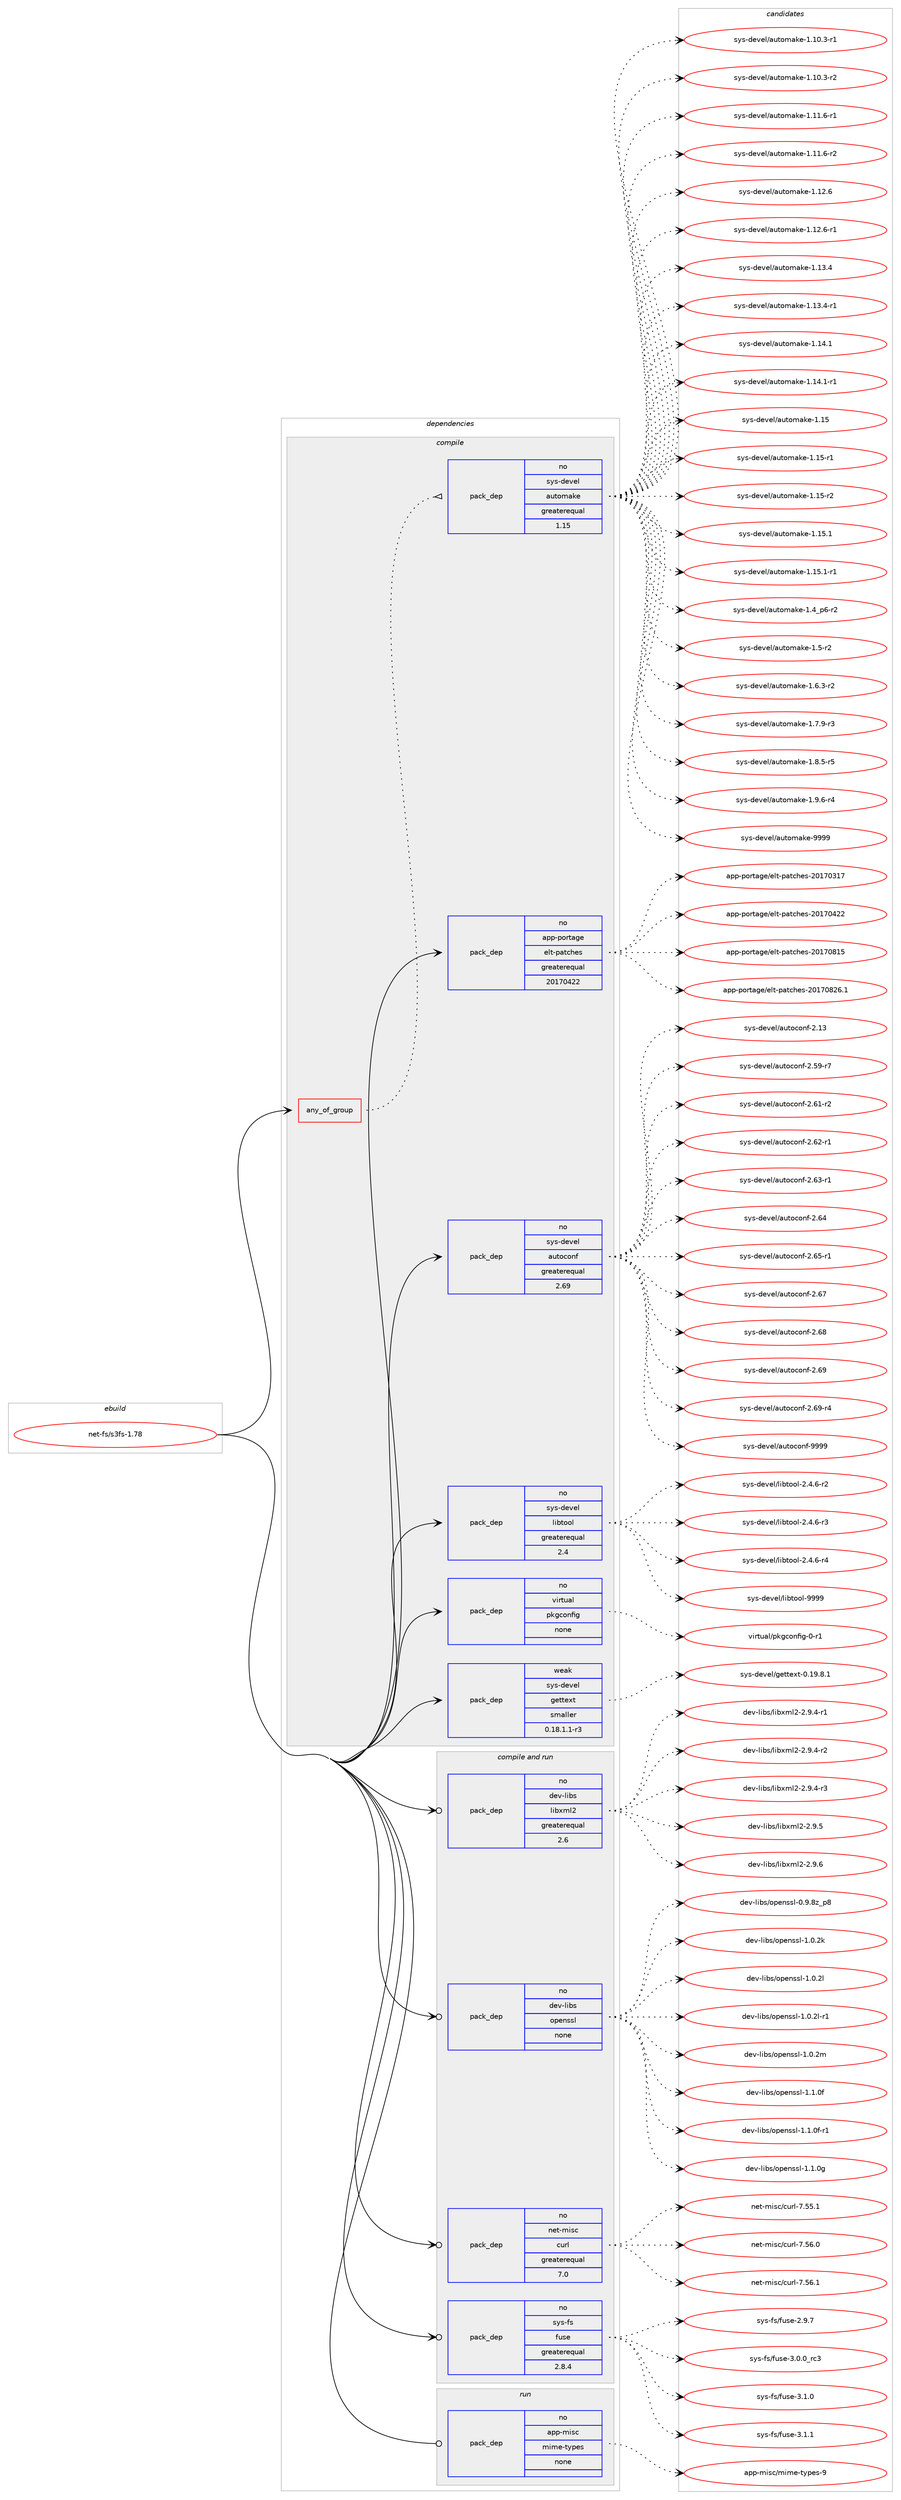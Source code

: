 digraph prolog {

# *************
# Graph options
# *************

newrank=true;
concentrate=true;
compound=true;
graph [rankdir=LR,fontname=Helvetica,fontsize=10,ranksep=1.5];#, ranksep=2.5, nodesep=0.2];
edge  [arrowhead=vee];
node  [fontname=Helvetica,fontsize=10];

# **********
# The ebuild
# **********

subgraph cluster_leftcol {
color=gray;
rank=same;
label=<<i>ebuild</i>>;
id [label="net-fs/s3fs-1.78", color=red, width=4, href="../net-fs/s3fs-1.78.svg"];
}

# ****************
# The dependencies
# ****************

subgraph cluster_midcol {
color=gray;
label=<<i>dependencies</i>>;
subgraph cluster_compile {
fillcolor="#eeeeee";
style=filled;
label=<<i>compile</i>>;
subgraph any6616 {
dependency410063 [label=<<TABLE BORDER="0" CELLBORDER="1" CELLSPACING="0" CELLPADDING="4"><TR><TD CELLPADDING="10">any_of_group</TD></TR></TABLE>>, shape=none, color=red];subgraph pack301819 {
dependency410064 [label=<<TABLE BORDER="0" CELLBORDER="1" CELLSPACING="0" CELLPADDING="4" WIDTH="220"><TR><TD ROWSPAN="6" CELLPADDING="30">pack_dep</TD></TR><TR><TD WIDTH="110">no</TD></TR><TR><TD>sys-devel</TD></TR><TR><TD>automake</TD></TR><TR><TD>greaterequal</TD></TR><TR><TD>1.15</TD></TR></TABLE>>, shape=none, color=blue];
}
dependency410063:e -> dependency410064:w [weight=20,style="dotted",arrowhead="oinv"];
}
id:e -> dependency410063:w [weight=20,style="solid",arrowhead="vee"];
subgraph pack301820 {
dependency410065 [label=<<TABLE BORDER="0" CELLBORDER="1" CELLSPACING="0" CELLPADDING="4" WIDTH="220"><TR><TD ROWSPAN="6" CELLPADDING="30">pack_dep</TD></TR><TR><TD WIDTH="110">no</TD></TR><TR><TD>app-portage</TD></TR><TR><TD>elt-patches</TD></TR><TR><TD>greaterequal</TD></TR><TR><TD>20170422</TD></TR></TABLE>>, shape=none, color=blue];
}
id:e -> dependency410065:w [weight=20,style="solid",arrowhead="vee"];
subgraph pack301821 {
dependency410066 [label=<<TABLE BORDER="0" CELLBORDER="1" CELLSPACING="0" CELLPADDING="4" WIDTH="220"><TR><TD ROWSPAN="6" CELLPADDING="30">pack_dep</TD></TR><TR><TD WIDTH="110">no</TD></TR><TR><TD>sys-devel</TD></TR><TR><TD>autoconf</TD></TR><TR><TD>greaterequal</TD></TR><TR><TD>2.69</TD></TR></TABLE>>, shape=none, color=blue];
}
id:e -> dependency410066:w [weight=20,style="solid",arrowhead="vee"];
subgraph pack301822 {
dependency410067 [label=<<TABLE BORDER="0" CELLBORDER="1" CELLSPACING="0" CELLPADDING="4" WIDTH="220"><TR><TD ROWSPAN="6" CELLPADDING="30">pack_dep</TD></TR><TR><TD WIDTH="110">no</TD></TR><TR><TD>sys-devel</TD></TR><TR><TD>libtool</TD></TR><TR><TD>greaterequal</TD></TR><TR><TD>2.4</TD></TR></TABLE>>, shape=none, color=blue];
}
id:e -> dependency410067:w [weight=20,style="solid",arrowhead="vee"];
subgraph pack301823 {
dependency410068 [label=<<TABLE BORDER="0" CELLBORDER="1" CELLSPACING="0" CELLPADDING="4" WIDTH="220"><TR><TD ROWSPAN="6" CELLPADDING="30">pack_dep</TD></TR><TR><TD WIDTH="110">no</TD></TR><TR><TD>virtual</TD></TR><TR><TD>pkgconfig</TD></TR><TR><TD>none</TD></TR><TR><TD></TD></TR></TABLE>>, shape=none, color=blue];
}
id:e -> dependency410068:w [weight=20,style="solid",arrowhead="vee"];
subgraph pack301824 {
dependency410069 [label=<<TABLE BORDER="0" CELLBORDER="1" CELLSPACING="0" CELLPADDING="4" WIDTH="220"><TR><TD ROWSPAN="6" CELLPADDING="30">pack_dep</TD></TR><TR><TD WIDTH="110">weak</TD></TR><TR><TD>sys-devel</TD></TR><TR><TD>gettext</TD></TR><TR><TD>smaller</TD></TR><TR><TD>0.18.1.1-r3</TD></TR></TABLE>>, shape=none, color=blue];
}
id:e -> dependency410069:w [weight=20,style="solid",arrowhead="vee"];
}
subgraph cluster_compileandrun {
fillcolor="#eeeeee";
style=filled;
label=<<i>compile and run</i>>;
subgraph pack301825 {
dependency410070 [label=<<TABLE BORDER="0" CELLBORDER="1" CELLSPACING="0" CELLPADDING="4" WIDTH="220"><TR><TD ROWSPAN="6" CELLPADDING="30">pack_dep</TD></TR><TR><TD WIDTH="110">no</TD></TR><TR><TD>dev-libs</TD></TR><TR><TD>libxml2</TD></TR><TR><TD>greaterequal</TD></TR><TR><TD>2.6</TD></TR></TABLE>>, shape=none, color=blue];
}
id:e -> dependency410070:w [weight=20,style="solid",arrowhead="odotvee"];
subgraph pack301826 {
dependency410071 [label=<<TABLE BORDER="0" CELLBORDER="1" CELLSPACING="0" CELLPADDING="4" WIDTH="220"><TR><TD ROWSPAN="6" CELLPADDING="30">pack_dep</TD></TR><TR><TD WIDTH="110">no</TD></TR><TR><TD>dev-libs</TD></TR><TR><TD>openssl</TD></TR><TR><TD>none</TD></TR><TR><TD></TD></TR></TABLE>>, shape=none, color=blue];
}
id:e -> dependency410071:w [weight=20,style="solid",arrowhead="odotvee"];
subgraph pack301827 {
dependency410072 [label=<<TABLE BORDER="0" CELLBORDER="1" CELLSPACING="0" CELLPADDING="4" WIDTH="220"><TR><TD ROWSPAN="6" CELLPADDING="30">pack_dep</TD></TR><TR><TD WIDTH="110">no</TD></TR><TR><TD>net-misc</TD></TR><TR><TD>curl</TD></TR><TR><TD>greaterequal</TD></TR><TR><TD>7.0</TD></TR></TABLE>>, shape=none, color=blue];
}
id:e -> dependency410072:w [weight=20,style="solid",arrowhead="odotvee"];
subgraph pack301828 {
dependency410073 [label=<<TABLE BORDER="0" CELLBORDER="1" CELLSPACING="0" CELLPADDING="4" WIDTH="220"><TR><TD ROWSPAN="6" CELLPADDING="30">pack_dep</TD></TR><TR><TD WIDTH="110">no</TD></TR><TR><TD>sys-fs</TD></TR><TR><TD>fuse</TD></TR><TR><TD>greaterequal</TD></TR><TR><TD>2.8.4</TD></TR></TABLE>>, shape=none, color=blue];
}
id:e -> dependency410073:w [weight=20,style="solid",arrowhead="odotvee"];
}
subgraph cluster_run {
fillcolor="#eeeeee";
style=filled;
label=<<i>run</i>>;
subgraph pack301829 {
dependency410074 [label=<<TABLE BORDER="0" CELLBORDER="1" CELLSPACING="0" CELLPADDING="4" WIDTH="220"><TR><TD ROWSPAN="6" CELLPADDING="30">pack_dep</TD></TR><TR><TD WIDTH="110">no</TD></TR><TR><TD>app-misc</TD></TR><TR><TD>mime-types</TD></TR><TR><TD>none</TD></TR><TR><TD></TD></TR></TABLE>>, shape=none, color=blue];
}
id:e -> dependency410074:w [weight=20,style="solid",arrowhead="odot"];
}
}

# **************
# The candidates
# **************

subgraph cluster_choices {
rank=same;
color=gray;
label=<<i>candidates</i>>;

subgraph choice301819 {
color=black;
nodesep=1;
choice11512111545100101118101108479711711611110997107101454946494846514511449 [label="sys-devel/automake-1.10.3-r1", color=red, width=4,href="../sys-devel/automake-1.10.3-r1.svg"];
choice11512111545100101118101108479711711611110997107101454946494846514511450 [label="sys-devel/automake-1.10.3-r2", color=red, width=4,href="../sys-devel/automake-1.10.3-r2.svg"];
choice11512111545100101118101108479711711611110997107101454946494946544511449 [label="sys-devel/automake-1.11.6-r1", color=red, width=4,href="../sys-devel/automake-1.11.6-r1.svg"];
choice11512111545100101118101108479711711611110997107101454946494946544511450 [label="sys-devel/automake-1.11.6-r2", color=red, width=4,href="../sys-devel/automake-1.11.6-r2.svg"];
choice1151211154510010111810110847971171161111099710710145494649504654 [label="sys-devel/automake-1.12.6", color=red, width=4,href="../sys-devel/automake-1.12.6.svg"];
choice11512111545100101118101108479711711611110997107101454946495046544511449 [label="sys-devel/automake-1.12.6-r1", color=red, width=4,href="../sys-devel/automake-1.12.6-r1.svg"];
choice1151211154510010111810110847971171161111099710710145494649514652 [label="sys-devel/automake-1.13.4", color=red, width=4,href="../sys-devel/automake-1.13.4.svg"];
choice11512111545100101118101108479711711611110997107101454946495146524511449 [label="sys-devel/automake-1.13.4-r1", color=red, width=4,href="../sys-devel/automake-1.13.4-r1.svg"];
choice1151211154510010111810110847971171161111099710710145494649524649 [label="sys-devel/automake-1.14.1", color=red, width=4,href="../sys-devel/automake-1.14.1.svg"];
choice11512111545100101118101108479711711611110997107101454946495246494511449 [label="sys-devel/automake-1.14.1-r1", color=red, width=4,href="../sys-devel/automake-1.14.1-r1.svg"];
choice115121115451001011181011084797117116111109971071014549464953 [label="sys-devel/automake-1.15", color=red, width=4,href="../sys-devel/automake-1.15.svg"];
choice1151211154510010111810110847971171161111099710710145494649534511449 [label="sys-devel/automake-1.15-r1", color=red, width=4,href="../sys-devel/automake-1.15-r1.svg"];
choice1151211154510010111810110847971171161111099710710145494649534511450 [label="sys-devel/automake-1.15-r2", color=red, width=4,href="../sys-devel/automake-1.15-r2.svg"];
choice1151211154510010111810110847971171161111099710710145494649534649 [label="sys-devel/automake-1.15.1", color=red, width=4,href="../sys-devel/automake-1.15.1.svg"];
choice11512111545100101118101108479711711611110997107101454946495346494511449 [label="sys-devel/automake-1.15.1-r1", color=red, width=4,href="../sys-devel/automake-1.15.1-r1.svg"];
choice115121115451001011181011084797117116111109971071014549465295112544511450 [label="sys-devel/automake-1.4_p6-r2", color=red, width=4,href="../sys-devel/automake-1.4_p6-r2.svg"];
choice11512111545100101118101108479711711611110997107101454946534511450 [label="sys-devel/automake-1.5-r2", color=red, width=4,href="../sys-devel/automake-1.5-r2.svg"];
choice115121115451001011181011084797117116111109971071014549465446514511450 [label="sys-devel/automake-1.6.3-r2", color=red, width=4,href="../sys-devel/automake-1.6.3-r2.svg"];
choice115121115451001011181011084797117116111109971071014549465546574511451 [label="sys-devel/automake-1.7.9-r3", color=red, width=4,href="../sys-devel/automake-1.7.9-r3.svg"];
choice115121115451001011181011084797117116111109971071014549465646534511453 [label="sys-devel/automake-1.8.5-r5", color=red, width=4,href="../sys-devel/automake-1.8.5-r5.svg"];
choice115121115451001011181011084797117116111109971071014549465746544511452 [label="sys-devel/automake-1.9.6-r4", color=red, width=4,href="../sys-devel/automake-1.9.6-r4.svg"];
choice115121115451001011181011084797117116111109971071014557575757 [label="sys-devel/automake-9999", color=red, width=4,href="../sys-devel/automake-9999.svg"];
dependency410064:e -> choice11512111545100101118101108479711711611110997107101454946494846514511449:w [style=dotted,weight="100"];
dependency410064:e -> choice11512111545100101118101108479711711611110997107101454946494846514511450:w [style=dotted,weight="100"];
dependency410064:e -> choice11512111545100101118101108479711711611110997107101454946494946544511449:w [style=dotted,weight="100"];
dependency410064:e -> choice11512111545100101118101108479711711611110997107101454946494946544511450:w [style=dotted,weight="100"];
dependency410064:e -> choice1151211154510010111810110847971171161111099710710145494649504654:w [style=dotted,weight="100"];
dependency410064:e -> choice11512111545100101118101108479711711611110997107101454946495046544511449:w [style=dotted,weight="100"];
dependency410064:e -> choice1151211154510010111810110847971171161111099710710145494649514652:w [style=dotted,weight="100"];
dependency410064:e -> choice11512111545100101118101108479711711611110997107101454946495146524511449:w [style=dotted,weight="100"];
dependency410064:e -> choice1151211154510010111810110847971171161111099710710145494649524649:w [style=dotted,weight="100"];
dependency410064:e -> choice11512111545100101118101108479711711611110997107101454946495246494511449:w [style=dotted,weight="100"];
dependency410064:e -> choice115121115451001011181011084797117116111109971071014549464953:w [style=dotted,weight="100"];
dependency410064:e -> choice1151211154510010111810110847971171161111099710710145494649534511449:w [style=dotted,weight="100"];
dependency410064:e -> choice1151211154510010111810110847971171161111099710710145494649534511450:w [style=dotted,weight="100"];
dependency410064:e -> choice1151211154510010111810110847971171161111099710710145494649534649:w [style=dotted,weight="100"];
dependency410064:e -> choice11512111545100101118101108479711711611110997107101454946495346494511449:w [style=dotted,weight="100"];
dependency410064:e -> choice115121115451001011181011084797117116111109971071014549465295112544511450:w [style=dotted,weight="100"];
dependency410064:e -> choice11512111545100101118101108479711711611110997107101454946534511450:w [style=dotted,weight="100"];
dependency410064:e -> choice115121115451001011181011084797117116111109971071014549465446514511450:w [style=dotted,weight="100"];
dependency410064:e -> choice115121115451001011181011084797117116111109971071014549465546574511451:w [style=dotted,weight="100"];
dependency410064:e -> choice115121115451001011181011084797117116111109971071014549465646534511453:w [style=dotted,weight="100"];
dependency410064:e -> choice115121115451001011181011084797117116111109971071014549465746544511452:w [style=dotted,weight="100"];
dependency410064:e -> choice115121115451001011181011084797117116111109971071014557575757:w [style=dotted,weight="100"];
}
subgraph choice301820 {
color=black;
nodesep=1;
choice97112112451121111141169710310147101108116451129711699104101115455048495548514955 [label="app-portage/elt-patches-20170317", color=red, width=4,href="../app-portage/elt-patches-20170317.svg"];
choice97112112451121111141169710310147101108116451129711699104101115455048495548525050 [label="app-portage/elt-patches-20170422", color=red, width=4,href="../app-portage/elt-patches-20170422.svg"];
choice97112112451121111141169710310147101108116451129711699104101115455048495548564953 [label="app-portage/elt-patches-20170815", color=red, width=4,href="../app-portage/elt-patches-20170815.svg"];
choice971121124511211111411697103101471011081164511297116991041011154550484955485650544649 [label="app-portage/elt-patches-20170826.1", color=red, width=4,href="../app-portage/elt-patches-20170826.1.svg"];
dependency410065:e -> choice97112112451121111141169710310147101108116451129711699104101115455048495548514955:w [style=dotted,weight="100"];
dependency410065:e -> choice97112112451121111141169710310147101108116451129711699104101115455048495548525050:w [style=dotted,weight="100"];
dependency410065:e -> choice97112112451121111141169710310147101108116451129711699104101115455048495548564953:w [style=dotted,weight="100"];
dependency410065:e -> choice971121124511211111411697103101471011081164511297116991041011154550484955485650544649:w [style=dotted,weight="100"];
}
subgraph choice301821 {
color=black;
nodesep=1;
choice115121115451001011181011084797117116111991111101024550464951 [label="sys-devel/autoconf-2.13", color=red, width=4,href="../sys-devel/autoconf-2.13.svg"];
choice1151211154510010111810110847971171161119911111010245504653574511455 [label="sys-devel/autoconf-2.59-r7", color=red, width=4,href="../sys-devel/autoconf-2.59-r7.svg"];
choice1151211154510010111810110847971171161119911111010245504654494511450 [label="sys-devel/autoconf-2.61-r2", color=red, width=4,href="../sys-devel/autoconf-2.61-r2.svg"];
choice1151211154510010111810110847971171161119911111010245504654504511449 [label="sys-devel/autoconf-2.62-r1", color=red, width=4,href="../sys-devel/autoconf-2.62-r1.svg"];
choice1151211154510010111810110847971171161119911111010245504654514511449 [label="sys-devel/autoconf-2.63-r1", color=red, width=4,href="../sys-devel/autoconf-2.63-r1.svg"];
choice115121115451001011181011084797117116111991111101024550465452 [label="sys-devel/autoconf-2.64", color=red, width=4,href="../sys-devel/autoconf-2.64.svg"];
choice1151211154510010111810110847971171161119911111010245504654534511449 [label="sys-devel/autoconf-2.65-r1", color=red, width=4,href="../sys-devel/autoconf-2.65-r1.svg"];
choice115121115451001011181011084797117116111991111101024550465455 [label="sys-devel/autoconf-2.67", color=red, width=4,href="../sys-devel/autoconf-2.67.svg"];
choice115121115451001011181011084797117116111991111101024550465456 [label="sys-devel/autoconf-2.68", color=red, width=4,href="../sys-devel/autoconf-2.68.svg"];
choice115121115451001011181011084797117116111991111101024550465457 [label="sys-devel/autoconf-2.69", color=red, width=4,href="../sys-devel/autoconf-2.69.svg"];
choice1151211154510010111810110847971171161119911111010245504654574511452 [label="sys-devel/autoconf-2.69-r4", color=red, width=4,href="../sys-devel/autoconf-2.69-r4.svg"];
choice115121115451001011181011084797117116111991111101024557575757 [label="sys-devel/autoconf-9999", color=red, width=4,href="../sys-devel/autoconf-9999.svg"];
dependency410066:e -> choice115121115451001011181011084797117116111991111101024550464951:w [style=dotted,weight="100"];
dependency410066:e -> choice1151211154510010111810110847971171161119911111010245504653574511455:w [style=dotted,weight="100"];
dependency410066:e -> choice1151211154510010111810110847971171161119911111010245504654494511450:w [style=dotted,weight="100"];
dependency410066:e -> choice1151211154510010111810110847971171161119911111010245504654504511449:w [style=dotted,weight="100"];
dependency410066:e -> choice1151211154510010111810110847971171161119911111010245504654514511449:w [style=dotted,weight="100"];
dependency410066:e -> choice115121115451001011181011084797117116111991111101024550465452:w [style=dotted,weight="100"];
dependency410066:e -> choice1151211154510010111810110847971171161119911111010245504654534511449:w [style=dotted,weight="100"];
dependency410066:e -> choice115121115451001011181011084797117116111991111101024550465455:w [style=dotted,weight="100"];
dependency410066:e -> choice115121115451001011181011084797117116111991111101024550465456:w [style=dotted,weight="100"];
dependency410066:e -> choice115121115451001011181011084797117116111991111101024550465457:w [style=dotted,weight="100"];
dependency410066:e -> choice1151211154510010111810110847971171161119911111010245504654574511452:w [style=dotted,weight="100"];
dependency410066:e -> choice115121115451001011181011084797117116111991111101024557575757:w [style=dotted,weight="100"];
}
subgraph choice301822 {
color=black;
nodesep=1;
choice1151211154510010111810110847108105981161111111084550465246544511450 [label="sys-devel/libtool-2.4.6-r2", color=red, width=4,href="../sys-devel/libtool-2.4.6-r2.svg"];
choice1151211154510010111810110847108105981161111111084550465246544511451 [label="sys-devel/libtool-2.4.6-r3", color=red, width=4,href="../sys-devel/libtool-2.4.6-r3.svg"];
choice1151211154510010111810110847108105981161111111084550465246544511452 [label="sys-devel/libtool-2.4.6-r4", color=red, width=4,href="../sys-devel/libtool-2.4.6-r4.svg"];
choice1151211154510010111810110847108105981161111111084557575757 [label="sys-devel/libtool-9999", color=red, width=4,href="../sys-devel/libtool-9999.svg"];
dependency410067:e -> choice1151211154510010111810110847108105981161111111084550465246544511450:w [style=dotted,weight="100"];
dependency410067:e -> choice1151211154510010111810110847108105981161111111084550465246544511451:w [style=dotted,weight="100"];
dependency410067:e -> choice1151211154510010111810110847108105981161111111084550465246544511452:w [style=dotted,weight="100"];
dependency410067:e -> choice1151211154510010111810110847108105981161111111084557575757:w [style=dotted,weight="100"];
}
subgraph choice301823 {
color=black;
nodesep=1;
choice11810511411611797108471121071039911111010210510345484511449 [label="virtual/pkgconfig-0-r1", color=red, width=4,href="../virtual/pkgconfig-0-r1.svg"];
dependency410068:e -> choice11810511411611797108471121071039911111010210510345484511449:w [style=dotted,weight="100"];
}
subgraph choice301824 {
color=black;
nodesep=1;
choice1151211154510010111810110847103101116116101120116454846495746564649 [label="sys-devel/gettext-0.19.8.1", color=red, width=4,href="../sys-devel/gettext-0.19.8.1.svg"];
dependency410069:e -> choice1151211154510010111810110847103101116116101120116454846495746564649:w [style=dotted,weight="100"];
}
subgraph choice301825 {
color=black;
nodesep=1;
choice10010111845108105981154710810598120109108504550465746524511449 [label="dev-libs/libxml2-2.9.4-r1", color=red, width=4,href="../dev-libs/libxml2-2.9.4-r1.svg"];
choice10010111845108105981154710810598120109108504550465746524511450 [label="dev-libs/libxml2-2.9.4-r2", color=red, width=4,href="../dev-libs/libxml2-2.9.4-r2.svg"];
choice10010111845108105981154710810598120109108504550465746524511451 [label="dev-libs/libxml2-2.9.4-r3", color=red, width=4,href="../dev-libs/libxml2-2.9.4-r3.svg"];
choice1001011184510810598115471081059812010910850455046574653 [label="dev-libs/libxml2-2.9.5", color=red, width=4,href="../dev-libs/libxml2-2.9.5.svg"];
choice1001011184510810598115471081059812010910850455046574654 [label="dev-libs/libxml2-2.9.6", color=red, width=4,href="../dev-libs/libxml2-2.9.6.svg"];
dependency410070:e -> choice10010111845108105981154710810598120109108504550465746524511449:w [style=dotted,weight="100"];
dependency410070:e -> choice10010111845108105981154710810598120109108504550465746524511450:w [style=dotted,weight="100"];
dependency410070:e -> choice10010111845108105981154710810598120109108504550465746524511451:w [style=dotted,weight="100"];
dependency410070:e -> choice1001011184510810598115471081059812010910850455046574653:w [style=dotted,weight="100"];
dependency410070:e -> choice1001011184510810598115471081059812010910850455046574654:w [style=dotted,weight="100"];
}
subgraph choice301826 {
color=black;
nodesep=1;
choice1001011184510810598115471111121011101151151084548465746561229511256 [label="dev-libs/openssl-0.9.8z_p8", color=red, width=4,href="../dev-libs/openssl-0.9.8z_p8.svg"];
choice100101118451081059811547111112101110115115108454946484650107 [label="dev-libs/openssl-1.0.2k", color=red, width=4,href="../dev-libs/openssl-1.0.2k.svg"];
choice100101118451081059811547111112101110115115108454946484650108 [label="dev-libs/openssl-1.0.2l", color=red, width=4,href="../dev-libs/openssl-1.0.2l.svg"];
choice1001011184510810598115471111121011101151151084549464846501084511449 [label="dev-libs/openssl-1.0.2l-r1", color=red, width=4,href="../dev-libs/openssl-1.0.2l-r1.svg"];
choice100101118451081059811547111112101110115115108454946484650109 [label="dev-libs/openssl-1.0.2m", color=red, width=4,href="../dev-libs/openssl-1.0.2m.svg"];
choice100101118451081059811547111112101110115115108454946494648102 [label="dev-libs/openssl-1.1.0f", color=red, width=4,href="../dev-libs/openssl-1.1.0f.svg"];
choice1001011184510810598115471111121011101151151084549464946481024511449 [label="dev-libs/openssl-1.1.0f-r1", color=red, width=4,href="../dev-libs/openssl-1.1.0f-r1.svg"];
choice100101118451081059811547111112101110115115108454946494648103 [label="dev-libs/openssl-1.1.0g", color=red, width=4,href="../dev-libs/openssl-1.1.0g.svg"];
dependency410071:e -> choice1001011184510810598115471111121011101151151084548465746561229511256:w [style=dotted,weight="100"];
dependency410071:e -> choice100101118451081059811547111112101110115115108454946484650107:w [style=dotted,weight="100"];
dependency410071:e -> choice100101118451081059811547111112101110115115108454946484650108:w [style=dotted,weight="100"];
dependency410071:e -> choice1001011184510810598115471111121011101151151084549464846501084511449:w [style=dotted,weight="100"];
dependency410071:e -> choice100101118451081059811547111112101110115115108454946484650109:w [style=dotted,weight="100"];
dependency410071:e -> choice100101118451081059811547111112101110115115108454946494648102:w [style=dotted,weight="100"];
dependency410071:e -> choice1001011184510810598115471111121011101151151084549464946481024511449:w [style=dotted,weight="100"];
dependency410071:e -> choice100101118451081059811547111112101110115115108454946494648103:w [style=dotted,weight="100"];
}
subgraph choice301827 {
color=black;
nodesep=1;
choice1101011164510910511599479911711410845554653534649 [label="net-misc/curl-7.55.1", color=red, width=4,href="../net-misc/curl-7.55.1.svg"];
choice1101011164510910511599479911711410845554653544648 [label="net-misc/curl-7.56.0", color=red, width=4,href="../net-misc/curl-7.56.0.svg"];
choice1101011164510910511599479911711410845554653544649 [label="net-misc/curl-7.56.1", color=red, width=4,href="../net-misc/curl-7.56.1.svg"];
dependency410072:e -> choice1101011164510910511599479911711410845554653534649:w [style=dotted,weight="100"];
dependency410072:e -> choice1101011164510910511599479911711410845554653544648:w [style=dotted,weight="100"];
dependency410072:e -> choice1101011164510910511599479911711410845554653544649:w [style=dotted,weight="100"];
}
subgraph choice301828 {
color=black;
nodesep=1;
choice1151211154510211547102117115101455046574655 [label="sys-fs/fuse-2.9.7", color=red, width=4,href="../sys-fs/fuse-2.9.7.svg"];
choice1151211154510211547102117115101455146484648951149951 [label="sys-fs/fuse-3.0.0_rc3", color=red, width=4,href="../sys-fs/fuse-3.0.0_rc3.svg"];
choice1151211154510211547102117115101455146494648 [label="sys-fs/fuse-3.1.0", color=red, width=4,href="../sys-fs/fuse-3.1.0.svg"];
choice1151211154510211547102117115101455146494649 [label="sys-fs/fuse-3.1.1", color=red, width=4,href="../sys-fs/fuse-3.1.1.svg"];
dependency410073:e -> choice1151211154510211547102117115101455046574655:w [style=dotted,weight="100"];
dependency410073:e -> choice1151211154510211547102117115101455146484648951149951:w [style=dotted,weight="100"];
dependency410073:e -> choice1151211154510211547102117115101455146494648:w [style=dotted,weight="100"];
dependency410073:e -> choice1151211154510211547102117115101455146494649:w [style=dotted,weight="100"];
}
subgraph choice301829 {
color=black;
nodesep=1;
choice97112112451091051159947109105109101451161211121011154557 [label="app-misc/mime-types-9", color=red, width=4,href="../app-misc/mime-types-9.svg"];
dependency410074:e -> choice97112112451091051159947109105109101451161211121011154557:w [style=dotted,weight="100"];
}
}

}
